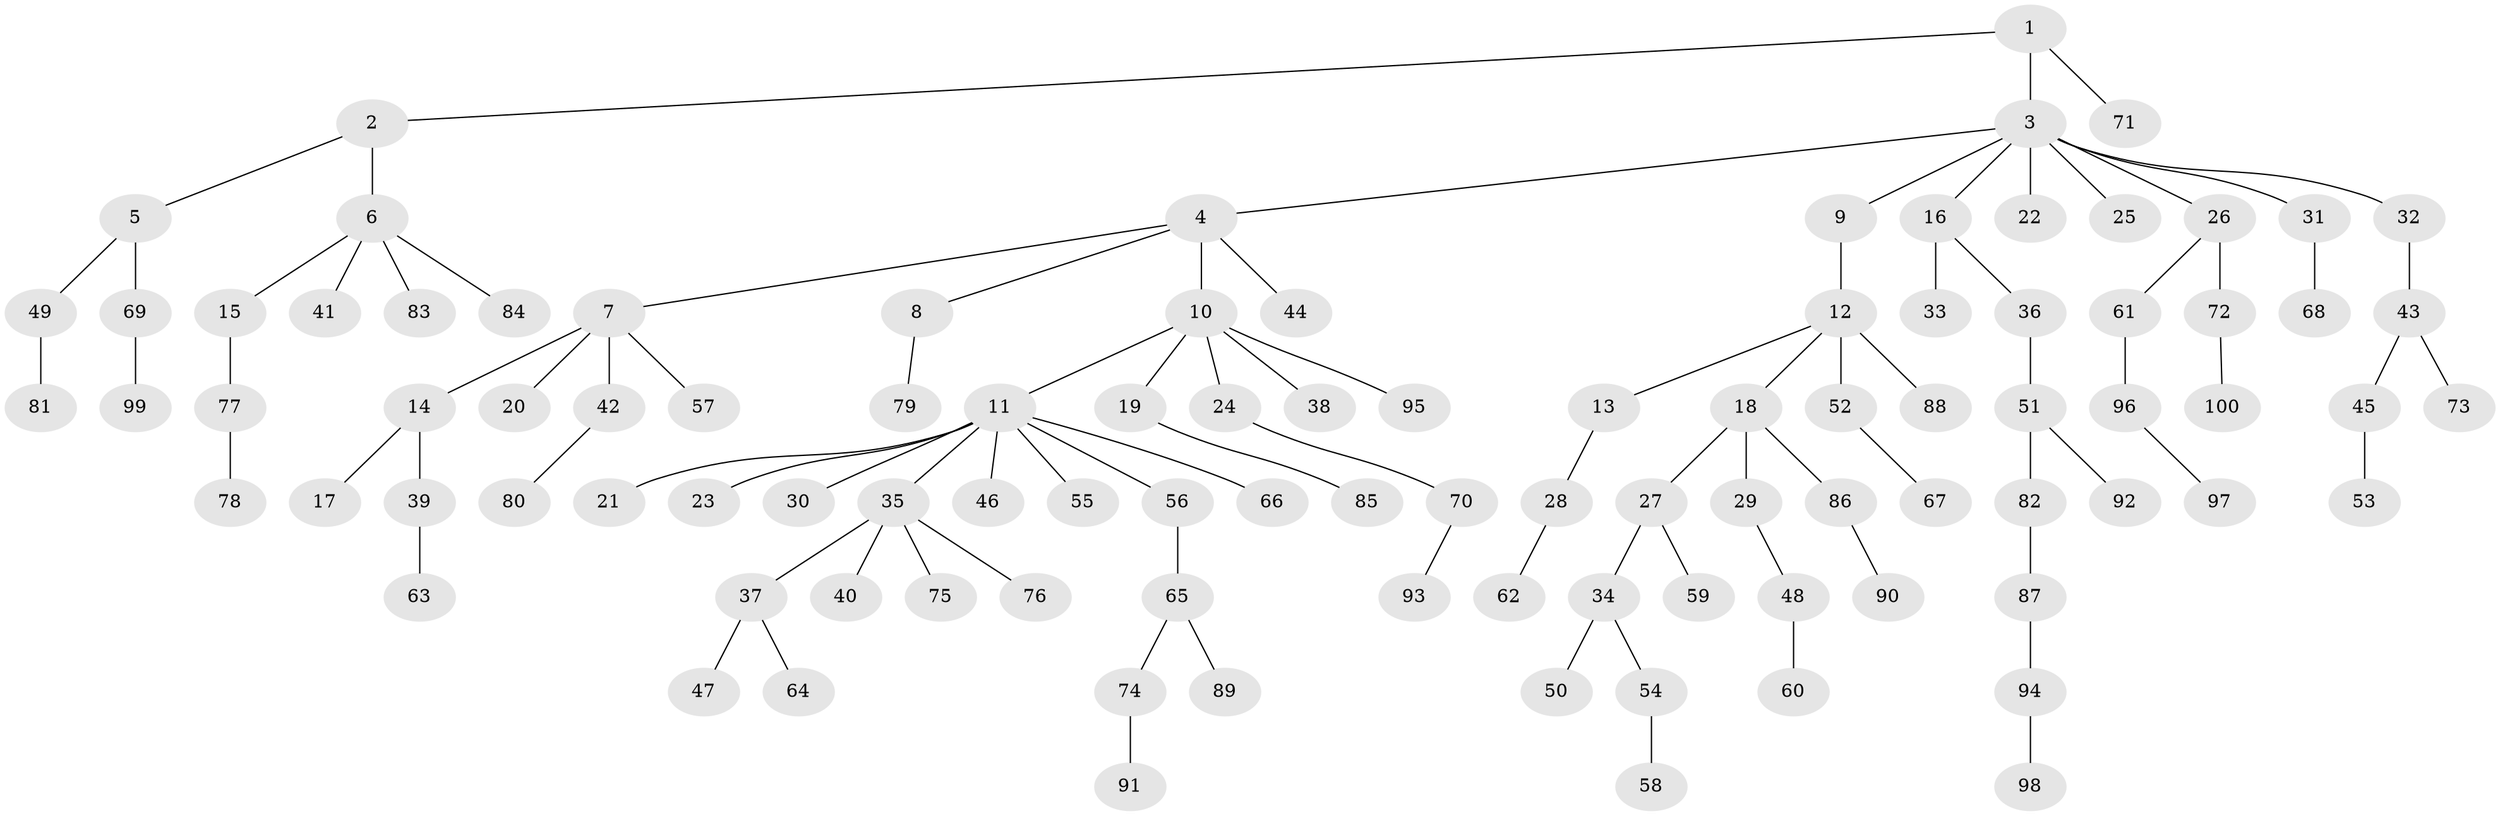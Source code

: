 // Generated by graph-tools (version 1.1) at 2025/11/02/21/25 10:11:10]
// undirected, 100 vertices, 99 edges
graph export_dot {
graph [start="1"]
  node [color=gray90,style=filled];
  1;
  2;
  3;
  4;
  5;
  6;
  7;
  8;
  9;
  10;
  11;
  12;
  13;
  14;
  15;
  16;
  17;
  18;
  19;
  20;
  21;
  22;
  23;
  24;
  25;
  26;
  27;
  28;
  29;
  30;
  31;
  32;
  33;
  34;
  35;
  36;
  37;
  38;
  39;
  40;
  41;
  42;
  43;
  44;
  45;
  46;
  47;
  48;
  49;
  50;
  51;
  52;
  53;
  54;
  55;
  56;
  57;
  58;
  59;
  60;
  61;
  62;
  63;
  64;
  65;
  66;
  67;
  68;
  69;
  70;
  71;
  72;
  73;
  74;
  75;
  76;
  77;
  78;
  79;
  80;
  81;
  82;
  83;
  84;
  85;
  86;
  87;
  88;
  89;
  90;
  91;
  92;
  93;
  94;
  95;
  96;
  97;
  98;
  99;
  100;
  1 -- 2;
  1 -- 3;
  1 -- 71;
  2 -- 5;
  2 -- 6;
  3 -- 4;
  3 -- 9;
  3 -- 16;
  3 -- 22;
  3 -- 25;
  3 -- 26;
  3 -- 31;
  3 -- 32;
  4 -- 7;
  4 -- 8;
  4 -- 10;
  4 -- 44;
  5 -- 49;
  5 -- 69;
  6 -- 15;
  6 -- 41;
  6 -- 83;
  6 -- 84;
  7 -- 14;
  7 -- 20;
  7 -- 42;
  7 -- 57;
  8 -- 79;
  9 -- 12;
  10 -- 11;
  10 -- 19;
  10 -- 24;
  10 -- 38;
  10 -- 95;
  11 -- 21;
  11 -- 23;
  11 -- 30;
  11 -- 35;
  11 -- 46;
  11 -- 55;
  11 -- 56;
  11 -- 66;
  12 -- 13;
  12 -- 18;
  12 -- 52;
  12 -- 88;
  13 -- 28;
  14 -- 17;
  14 -- 39;
  15 -- 77;
  16 -- 33;
  16 -- 36;
  18 -- 27;
  18 -- 29;
  18 -- 86;
  19 -- 85;
  24 -- 70;
  26 -- 61;
  26 -- 72;
  27 -- 34;
  27 -- 59;
  28 -- 62;
  29 -- 48;
  31 -- 68;
  32 -- 43;
  34 -- 50;
  34 -- 54;
  35 -- 37;
  35 -- 40;
  35 -- 75;
  35 -- 76;
  36 -- 51;
  37 -- 47;
  37 -- 64;
  39 -- 63;
  42 -- 80;
  43 -- 45;
  43 -- 73;
  45 -- 53;
  48 -- 60;
  49 -- 81;
  51 -- 82;
  51 -- 92;
  52 -- 67;
  54 -- 58;
  56 -- 65;
  61 -- 96;
  65 -- 74;
  65 -- 89;
  69 -- 99;
  70 -- 93;
  72 -- 100;
  74 -- 91;
  77 -- 78;
  82 -- 87;
  86 -- 90;
  87 -- 94;
  94 -- 98;
  96 -- 97;
}
